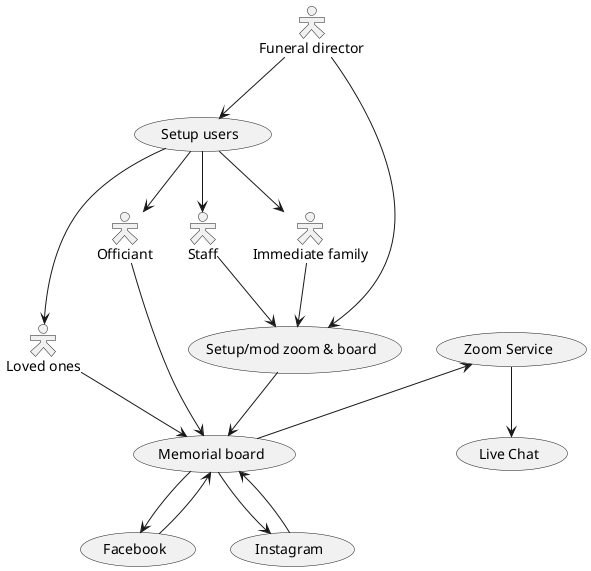 @startuml Remember Together - use cases 
skinparam actorStyle Hollow

"Loved ones" as LO
"Officiant" as Of
"Funeral director" as Admin
"Staff" as staff
"Immediate family" as mod 


' "Admin the app" as (admin)
"Setup users" as (setupUsers)
"Setup/mod zoom & board" as (z_setup)
"Zoom Service" as (zoom)
"Memorial board" as (board)
"Facebook" as (fb)
"Live Chat" as (chat)
"Instagram" as (insta)

' LO <-- (board)
' LO --> (zoom) 
LO --> (board)

(zoom) --> (chat)

Of --> (board)
' Of <-- (board)


(zoom) <-- (board)
(board) --> (fb)
(board) <-- (fb)
(board) --> (insta)
(board) <-- (insta)
(z_setup) --> (board)


' Admin --> (admin)

Admin --> (setupUsers)
' (admin) --> (board)
' (admin) <-- (board)
(setupUsers) --> LO
(setupUsers) --> Of
(setupUsers) --> staff
(setupUsers) --> mod

Admin --> (z_setup)
staff --> (z_setup)
mod --> (z_setup)


@enduml